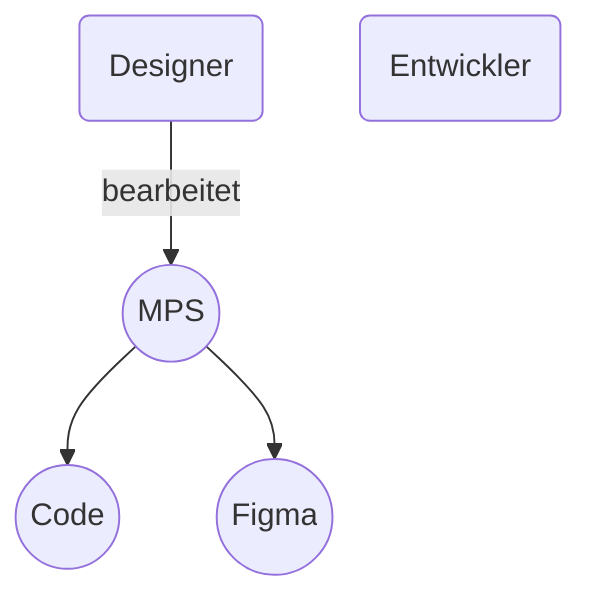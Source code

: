 graph TD
    Designer(Designer)
    MPS((MPS))
    Figma((Figma))
    Entwickler(Entwickler)
    Code((Code))

    Designer -- bearbeitet --> MPS
    MPS --> Code
    MPS --> Figma